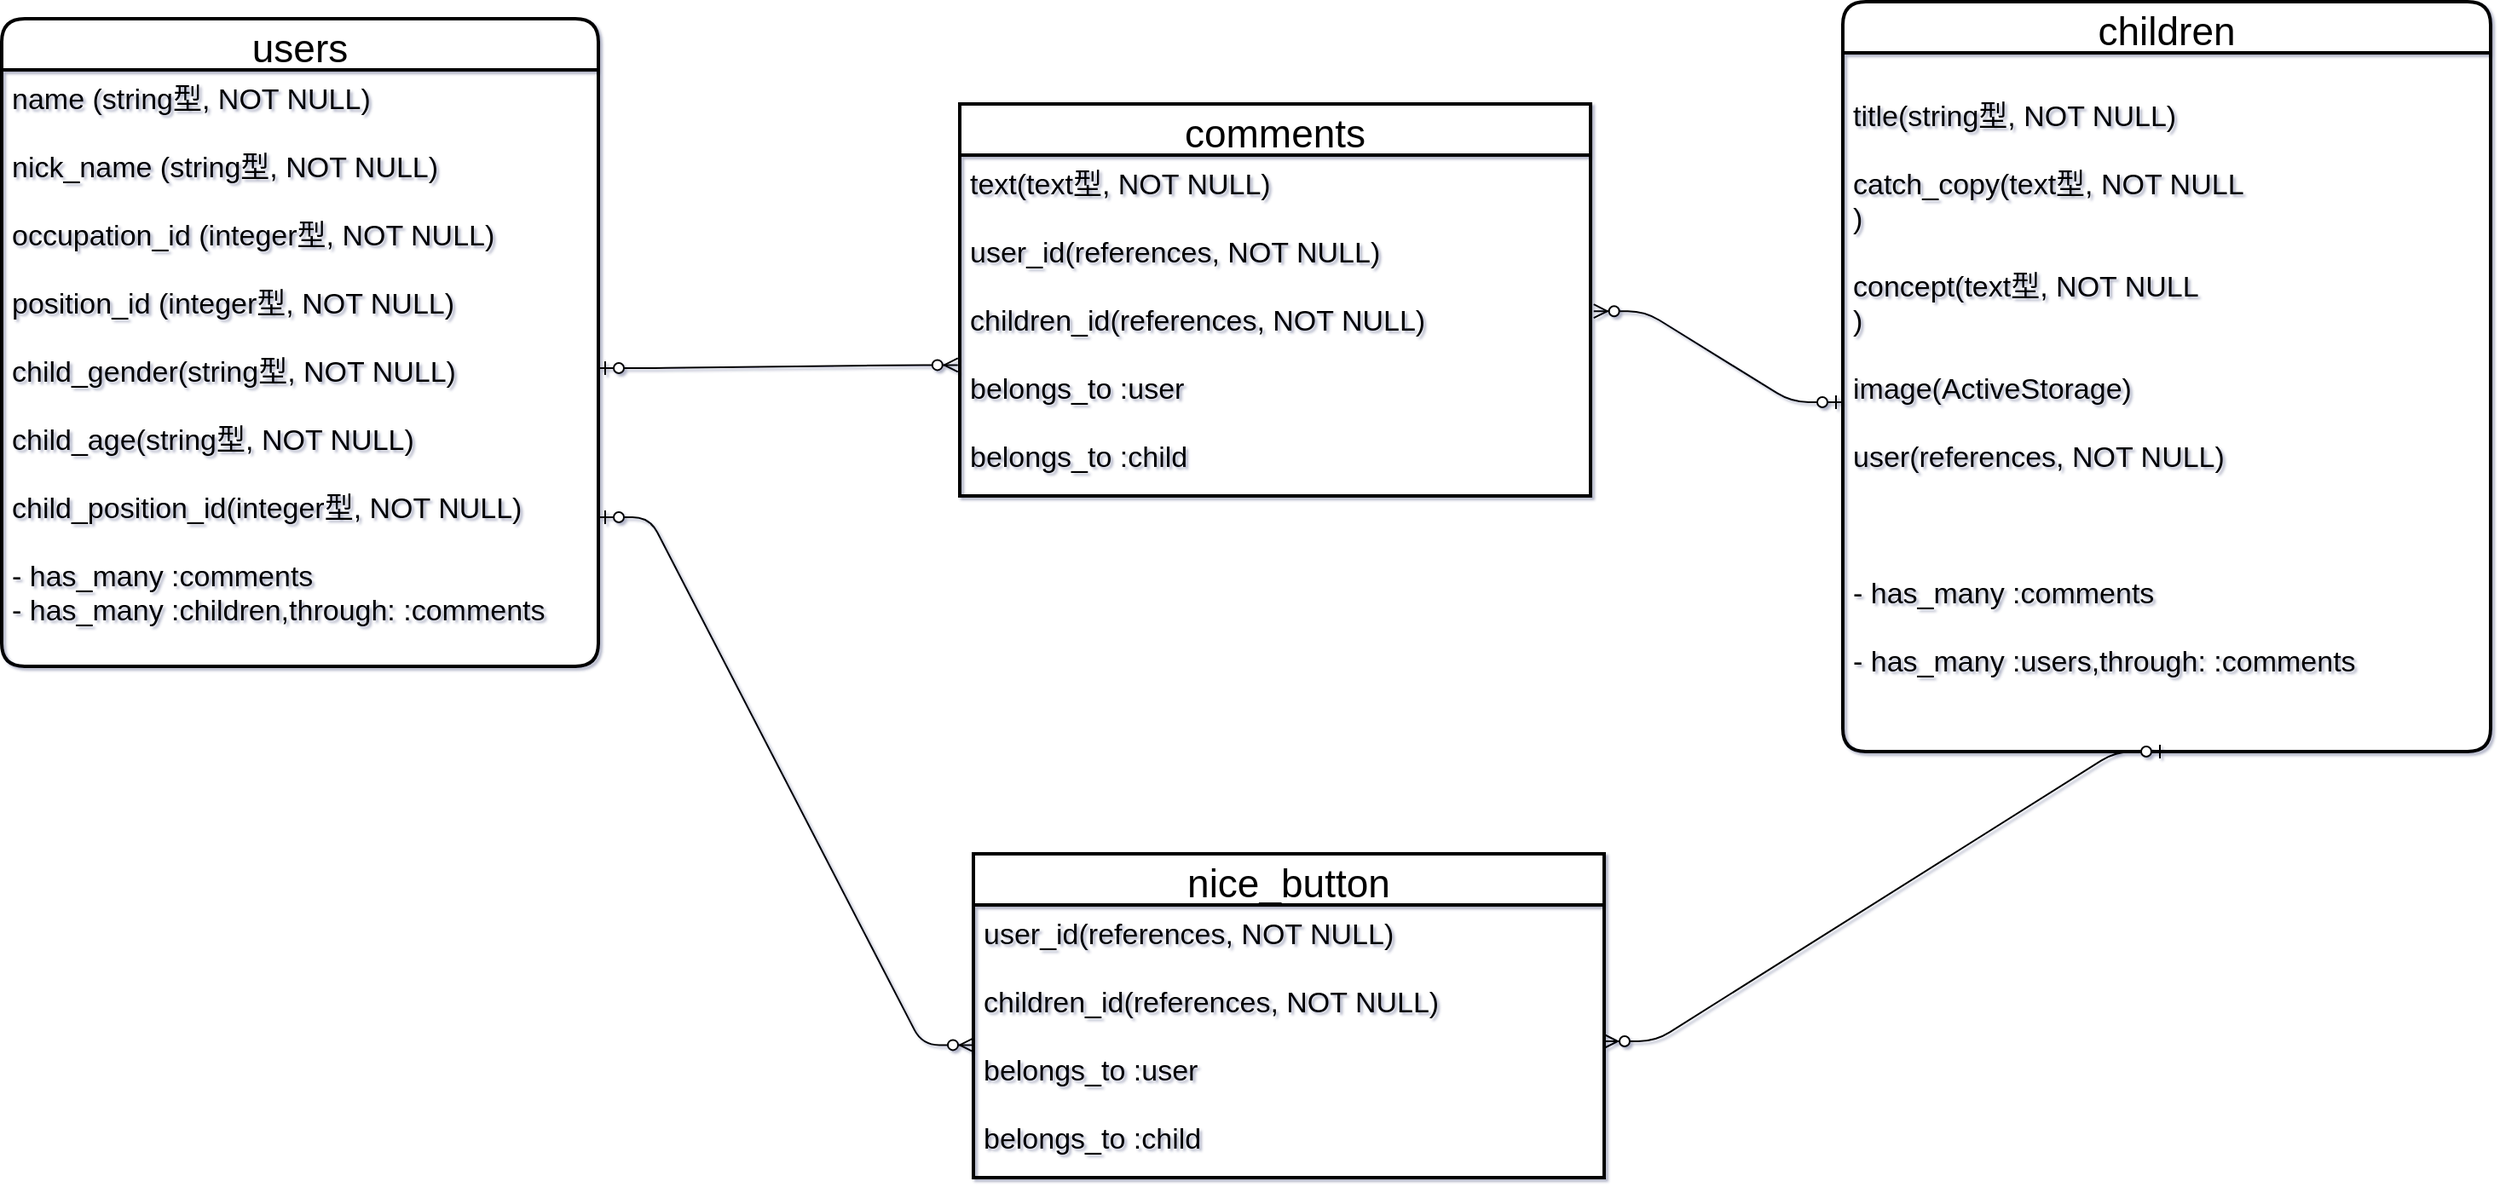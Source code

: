 <mxfile>
    <diagram id="eYEJpO8xNW3fcU3qhwMZ" name="ページ1">
        <mxGraphModel dx="637" dy="627" grid="1" gridSize="10" guides="1" tooltips="1" connect="1" arrows="0" fold="1" page="1" pageScale="1" pageWidth="1654" pageHeight="1169" math="0" shadow="1">
            <root>
                <mxCell id="0"/>
                <mxCell id="1" parent="0"/>
                <mxCell id="13" value="users" style="swimlane;childLayout=stackLayout;horizontal=1;startSize=30;horizontalStack=0;rounded=1;fontSize=23;fontStyle=0;strokeWidth=2;resizeParent=0;resizeLast=1;shadow=0;dashed=0;align=center;" parent="1" vertex="1">
                    <mxGeometry x="80" y="80" width="350" height="380" as="geometry"/>
                </mxCell>
                <mxCell id="14" value="name (string型, NOT NULL)&#10;&#10;nick_name (string型, NOT NULL)&#10;&#10;occupation_id (integer型, NOT NULL)&#10;&#10;position_id (integer型, NOT NULL)&#10;&#10;child_gender(string型, NOT NULL)&#10;&#10;child_age(string型, NOT NULL)&#10;&#10;child_position_id(integer型, NOT NULL)&#10;&#10;- has_many :comments&#10;- has_many :children,through: :comments" style="align=left;strokeColor=none;fillColor=none;spacingLeft=4;fontSize=17;verticalAlign=top;resizable=0;rotatable=0;part=1;" parent="13" vertex="1">
                    <mxGeometry y="30" width="350" height="350" as="geometry"/>
                </mxCell>
                <mxCell id="15" value="children" style="swimlane;childLayout=stackLayout;horizontal=1;startSize=30;horizontalStack=0;rounded=1;fontSize=23;fontStyle=0;strokeWidth=2;resizeParent=0;resizeLast=1;shadow=0;dashed=0;align=center;" parent="1" vertex="1">
                    <mxGeometry x="1160" y="70" width="380" height="440" as="geometry"/>
                </mxCell>
                <mxCell id="16" value="&#10;title(string型, NOT NULL)&#10;&#10;catch_copy(text型, NOT NULL&#10;)&#10;&#10;concept(text型, NOT NULL&#10;)&#10;&#10;image(ActiveStorage)&#10;&#10;user(references, NOT NULL)&#10;&#10;&#10;&#10;- has_many :comments&#10;&#10;- has_many :users,through: :comments&#10;&#10;&#10;&#10;" style="align=left;strokeColor=none;fillColor=none;spacingLeft=4;fontSize=17;verticalAlign=top;resizable=0;rotatable=0;part=1;" parent="15" vertex="1">
                    <mxGeometry y="30" width="380" height="410" as="geometry"/>
                </mxCell>
                <mxCell id="37" value="comments" style="swimlane;childLayout=stackLayout;horizontal=1;startSize=30;horizontalStack=0;rounded=1;fontSize=23;fontStyle=0;strokeWidth=2;resizeParent=0;resizeLast=1;shadow=0;dashed=0;align=center;arcSize=0;" parent="1" vertex="1">
                    <mxGeometry x="642" y="130" width="370" height="230" as="geometry"/>
                </mxCell>
                <mxCell id="38" value="text(text型, NOT NULL)&#10;&#10;user_id(references, NOT NULL)&#10;&#10;children_id(references, NOT NULL)&#10;&#10;belongs_to :user&#10;&#10;belongs_to :child&#10;&#10;&#10;" style="align=left;strokeColor=none;fillColor=none;spacingLeft=4;fontSize=17;verticalAlign=top;resizable=0;rotatable=0;part=1;" parent="37" vertex="1">
                    <mxGeometry y="30" width="370" height="200" as="geometry"/>
                </mxCell>
                <mxCell id="54" value="" style="edgeStyle=entityRelationEdgeStyle;fontSize=12;html=1;endArrow=ERzeroToMany;startArrow=ERzeroToOne;entryX=1.005;entryY=0.458;entryDx=0;entryDy=0;entryPerimeter=0;exitX=0;exitY=0.5;exitDx=0;exitDy=0;" parent="1" source="16" target="38" edge="1">
                    <mxGeometry width="100" height="100" relative="1" as="geometry">
                        <mxPoint x="1160" y="795" as="sourcePoint"/>
                        <mxPoint x="830" y="760" as="targetPoint"/>
                    </mxGeometry>
                </mxCell>
                <mxCell id="59" value="" style="edgeStyle=entityRelationEdgeStyle;fontSize=12;html=1;endArrow=ERzeroToMany;startArrow=ERzeroToOne;entryX=-0.003;entryY=0.616;entryDx=0;entryDy=0;entryPerimeter=0;" parent="1" source="14" target="38" edge="1">
                    <mxGeometry width="100" height="100" relative="1" as="geometry">
                        <mxPoint x="220.96" y="620" as="sourcePoint"/>
                        <mxPoint x="430" y="625.09" as="targetPoint"/>
                    </mxGeometry>
                </mxCell>
                <mxCell id="65" value="" style="edgeStyle=entityRelationEdgeStyle;fontSize=12;html=1;endArrow=ERzeroToMany;startArrow=ERzeroToOne;exitX=1;exitY=0.75;exitDx=0;exitDy=0;entryX=0;entryY=0.5;entryDx=0;entryDy=0;" parent="1" source="14" edge="1">
                    <mxGeometry width="100" height="100" relative="1" as="geometry">
                        <mxPoint x="450" y="270.0" as="sourcePoint"/>
                        <mxPoint x="650" y="682.2" as="targetPoint"/>
                    </mxGeometry>
                </mxCell>
                <mxCell id="69" value="" style="edgeStyle=entityRelationEdgeStyle;fontSize=12;html=1;endArrow=ERzeroToMany;startArrow=ERzeroToOne;exitX=0.5;exitY=1;exitDx=0;exitDy=0;entryX=1;entryY=0.5;entryDx=0;entryDy=0;" parent="1" source="16" target="71" edge="1">
                    <mxGeometry width="100" height="100" relative="1" as="geometry">
                        <mxPoint x="1226.15" y="733.4" as="sourcePoint"/>
                        <mxPoint x="1140" y="770" as="targetPoint"/>
                    </mxGeometry>
                </mxCell>
                <mxCell id="70" value="nice_button" style="swimlane;childLayout=stackLayout;horizontal=1;startSize=30;horizontalStack=0;rounded=1;fontSize=23;fontStyle=0;strokeWidth=2;resizeParent=0;resizeLast=1;shadow=0;dashed=0;align=center;arcSize=0;" parent="1" vertex="1">
                    <mxGeometry x="650" y="570" width="370" height="190" as="geometry"/>
                </mxCell>
                <mxCell id="71" value="user_id(references, NOT NULL)&#10;&#10;children_id(references, NOT NULL)&#10;&#10;belongs_to :user&#10;&#10;belongs_to :child&#10;" style="align=left;strokeColor=none;fillColor=none;spacingLeft=4;fontSize=17;verticalAlign=top;resizable=0;rotatable=0;part=1;" parent="70" vertex="1">
                    <mxGeometry y="30" width="370" height="160" as="geometry"/>
                </mxCell>
            </root>
        </mxGraphModel>
    </diagram>
</mxfile>